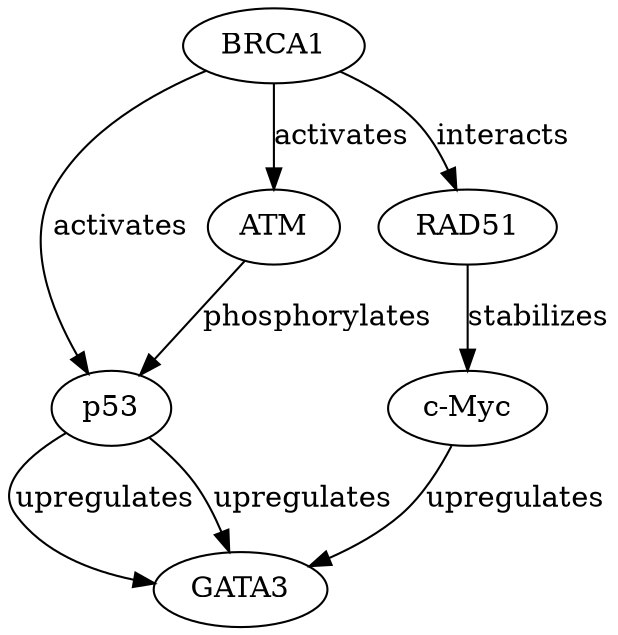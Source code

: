 digraph {
BRCA1;
p53;
GATA3;
ATM;
RAD51;
"c-Myc";
BRCA1 -> p53 [key=0, label=activates, probability=0.8, evidence="PMID: 12345678"];
BRCA1 -> ATM [key=0, label=activates, probability=0.85, evidence="PMID: 34567890"];
BRCA1 -> RAD51 [key=0, label=interacts, probability=0.9, evidence="PMID: 56789012"];
p53 -> GATA3 [key=0, label=upregulates, probability=0.7, evidence="PMID: 23456789"];
p53 -> GATA3 [key=1, label=upregulates, probability=0.7, evidence="PMID: 23456789"];
ATM -> p53 [key=0, label=phosphorylates, probability=0.75, evidence="PMID: 45678901"];
RAD51 -> "c-Myc" [key=0, label=stabilizes, probability=0.6, evidence="PMID: 67890123"];
"c-Myc" -> GATA3 [key=0, label=upregulates, probability=0.65, evidence="PMID: 78901234"];
}
